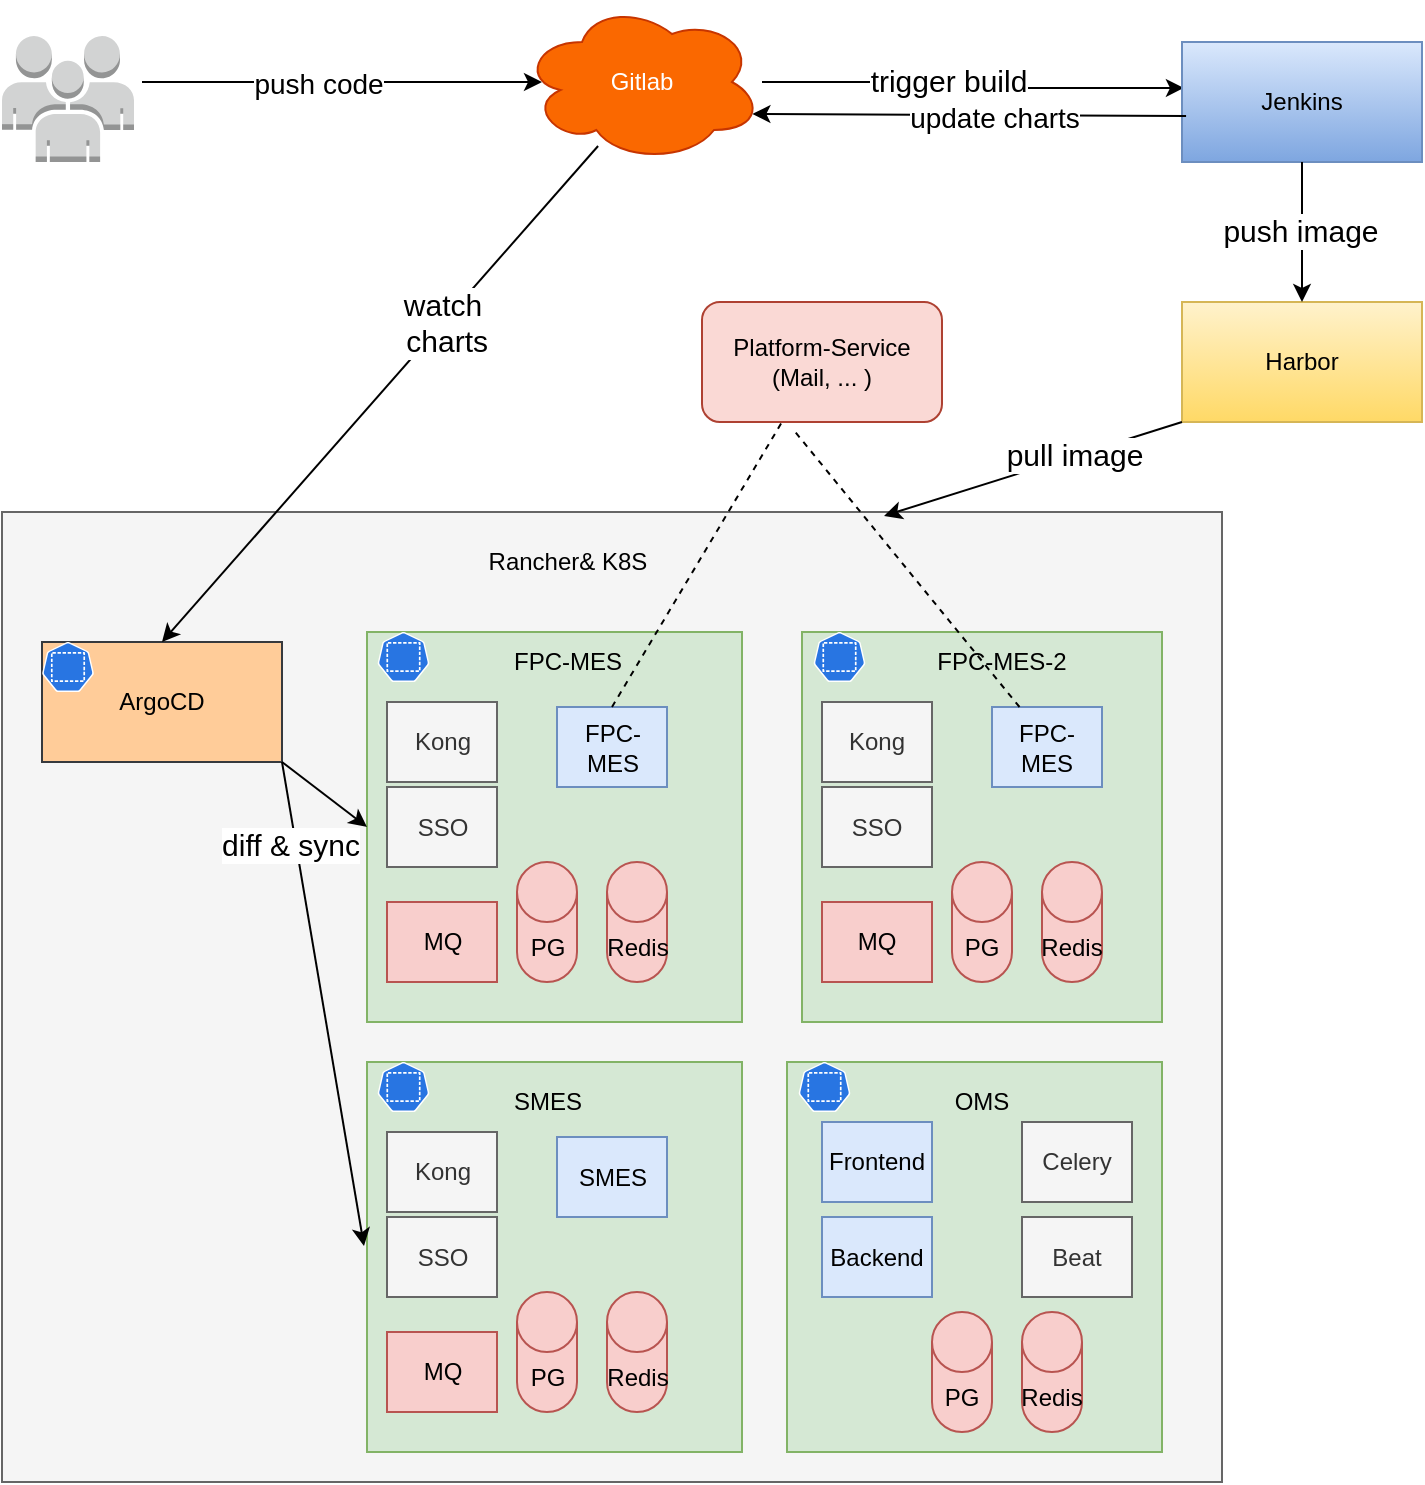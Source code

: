 <mxfile version="13.8.5" type="github">
  <diagram id="8HnISGoVaL02uWpOQnl4" name="Page-1">
    <mxGraphModel dx="1422" dy="759" grid="1" gridSize="10" guides="1" tooltips="1" connect="1" arrows="1" fold="1" page="1" pageScale="1" pageWidth="827" pageHeight="1169" math="0" shadow="0">
      <root>
        <mxCell id="0" />
        <mxCell id="1" parent="0" />
        <mxCell id="gGDSIBCd_86sw6YS736D-25" value="" style="edgeStyle=orthogonalEdgeStyle;rounded=0;orthogonalLoop=1;jettySize=auto;html=1;entryX=0.008;entryY=0.383;entryDx=0;entryDy=0;entryPerimeter=0;" edge="1" parent="1" source="gGDSIBCd_86sw6YS736D-1" target="gGDSIBCd_86sw6YS736D-8">
          <mxGeometry relative="1" as="geometry">
            <mxPoint x="670" y="160" as="targetPoint" />
          </mxGeometry>
        </mxCell>
        <mxCell id="gGDSIBCd_86sw6YS736D-60" value="trigger build" style="edgeLabel;html=1;align=center;verticalAlign=middle;resizable=0;points=[];fontSize=15;" vertex="1" connectable="0" parent="gGDSIBCd_86sw6YS736D-25">
          <mxGeometry x="-0.136" y="1" relative="1" as="geometry">
            <mxPoint as="offset" />
          </mxGeometry>
        </mxCell>
        <mxCell id="gGDSIBCd_86sw6YS736D-1" value="Gitlab" style="ellipse;shape=cloud;whiteSpace=wrap;html=1;fillColor=#fa6800;strokeColor=#C73500;fontColor=#ffffff;" vertex="1" parent="1">
          <mxGeometry x="330" y="120" width="120" height="80" as="geometry" />
        </mxCell>
        <mxCell id="gGDSIBCd_86sw6YS736D-23" style="edgeStyle=orthogonalEdgeStyle;rounded=0;orthogonalLoop=1;jettySize=auto;html=1;" edge="1" parent="1">
          <mxGeometry relative="1" as="geometry">
            <mxPoint x="140" y="160" as="sourcePoint" />
            <mxPoint x="340" y="160" as="targetPoint" />
          </mxGeometry>
        </mxCell>
        <mxCell id="gGDSIBCd_86sw6YS736D-59" value="&lt;font style=&quot;font-size: 14px&quot;&gt;push code&lt;/font&gt;" style="edgeLabel;html=1;align=center;verticalAlign=middle;resizable=0;points=[];" vertex="1" connectable="0" parent="gGDSIBCd_86sw6YS736D-23">
          <mxGeometry x="-0.122" y="-1" relative="1" as="geometry">
            <mxPoint as="offset" />
          </mxGeometry>
        </mxCell>
        <mxCell id="gGDSIBCd_86sw6YS736D-5" value="" style="rounded=0;whiteSpace=wrap;html=1;fillColor=#f5f5f5;strokeColor=#666666;fontColor=#333333;" vertex="1" parent="1">
          <mxGeometry x="70" y="375" width="610" height="485" as="geometry" />
        </mxCell>
        <mxCell id="gGDSIBCd_86sw6YS736D-6" value="Rancher&amp;amp; K8S" style="text;html=1;strokeColor=none;fillColor=none;align=center;verticalAlign=middle;whiteSpace=wrap;rounded=0;" vertex="1" parent="1">
          <mxGeometry x="302.5" y="390" width="100" height="20" as="geometry" />
        </mxCell>
        <mxCell id="gGDSIBCd_86sw6YS736D-7" value="ArgoCD" style="rounded=0;whiteSpace=wrap;html=1;fillColor=#ffcc99;strokeColor=#36393d;" vertex="1" parent="1">
          <mxGeometry x="90" y="440" width="120" height="60" as="geometry" />
        </mxCell>
        <mxCell id="gGDSIBCd_86sw6YS736D-8" value="Jenkins" style="rounded=0;whiteSpace=wrap;html=1;fillColor=#dae8fc;strokeColor=#6c8ebf;gradientColor=#7ea6e0;" vertex="1" parent="1">
          <mxGeometry x="660" y="140" width="120" height="60" as="geometry" />
        </mxCell>
        <mxCell id="gGDSIBCd_86sw6YS736D-10" value="" style="rounded=0;whiteSpace=wrap;html=1;fillColor=#d5e8d4;strokeColor=#82b366;" vertex="1" parent="1">
          <mxGeometry x="252.5" y="435" width="187.5" height="195" as="geometry" />
        </mxCell>
        <mxCell id="gGDSIBCd_86sw6YS736D-11" value="FPC-MES" style="text;html=1;strokeColor=none;fillColor=none;align=center;verticalAlign=middle;whiteSpace=wrap;rounded=0;" vertex="1" parent="1">
          <mxGeometry x="317.5" y="440" width="70" height="20" as="geometry" />
        </mxCell>
        <mxCell id="gGDSIBCd_86sw6YS736D-12" value="Kong" style="rounded=0;whiteSpace=wrap;html=1;fillColor=#f5f5f5;strokeColor=#666666;fontColor=#333333;" vertex="1" parent="1">
          <mxGeometry x="262.5" y="470" width="55" height="40" as="geometry" />
        </mxCell>
        <mxCell id="gGDSIBCd_86sw6YS736D-14" value="SSO" style="rounded=0;whiteSpace=wrap;html=1;fillColor=#f5f5f5;strokeColor=#666666;fontColor=#333333;" vertex="1" parent="1">
          <mxGeometry x="262.5" y="512.5" width="55" height="40" as="geometry" />
        </mxCell>
        <mxCell id="gGDSIBCd_86sw6YS736D-15" value="FPC-MES" style="rounded=0;whiteSpace=wrap;html=1;fillColor=#dae8fc;strokeColor=#6c8ebf;" vertex="1" parent="1">
          <mxGeometry x="347.5" y="472.5" width="55" height="40" as="geometry" />
        </mxCell>
        <mxCell id="gGDSIBCd_86sw6YS736D-18" value="PG" style="shape=cylinder3;whiteSpace=wrap;html=1;boundedLbl=1;backgroundOutline=1;size=15;fillColor=#f8cecc;strokeColor=#b85450;" vertex="1" parent="1">
          <mxGeometry x="327.5" y="550" width="30" height="60" as="geometry" />
        </mxCell>
        <mxCell id="gGDSIBCd_86sw6YS736D-19" value="Redis" style="shape=cylinder3;whiteSpace=wrap;html=1;boundedLbl=1;backgroundOutline=1;size=15;fillColor=#f8cecc;strokeColor=#b85450;" vertex="1" parent="1">
          <mxGeometry x="372.5" y="550" width="30" height="60" as="geometry" />
        </mxCell>
        <mxCell id="gGDSIBCd_86sw6YS736D-21" value="MQ" style="rounded=0;whiteSpace=wrap;html=1;fillColor=#f8cecc;strokeColor=#b85450;" vertex="1" parent="1">
          <mxGeometry x="262.5" y="570" width="55" height="40" as="geometry" />
        </mxCell>
        <mxCell id="gGDSIBCd_86sw6YS736D-22" value="&lt;div&gt;Platform-Service&lt;/div&gt;&lt;div&gt;(Mail, ... )&lt;br&gt;&lt;/div&gt;" style="rounded=1;whiteSpace=wrap;html=1;fillColor=#fad9d5;strokeColor=#ae4132;" vertex="1" parent="1">
          <mxGeometry x="420" y="270" width="120" height="60" as="geometry" />
        </mxCell>
        <mxCell id="gGDSIBCd_86sw6YS736D-26" value="" style="rounded=0;whiteSpace=wrap;html=1;fillColor=#d5e8d4;strokeColor=#82b366;" vertex="1" parent="1">
          <mxGeometry x="470" y="435" width="180" height="195" as="geometry" />
        </mxCell>
        <mxCell id="gGDSIBCd_86sw6YS736D-27" value="Kong" style="rounded=0;whiteSpace=wrap;html=1;fillColor=#f5f5f5;strokeColor=#666666;fontColor=#333333;" vertex="1" parent="1">
          <mxGeometry x="480" y="470" width="55" height="40" as="geometry" />
        </mxCell>
        <mxCell id="gGDSIBCd_86sw6YS736D-28" value="SSO" style="rounded=0;whiteSpace=wrap;html=1;fillColor=#f5f5f5;strokeColor=#666666;fontColor=#333333;" vertex="1" parent="1">
          <mxGeometry x="480" y="512.5" width="55" height="40" as="geometry" />
        </mxCell>
        <mxCell id="gGDSIBCd_86sw6YS736D-29" value="FPC-MES" style="rounded=0;whiteSpace=wrap;html=1;fillColor=#dae8fc;strokeColor=#6c8ebf;" vertex="1" parent="1">
          <mxGeometry x="565" y="472.5" width="55" height="40" as="geometry" />
        </mxCell>
        <mxCell id="gGDSIBCd_86sw6YS736D-30" value="PG" style="shape=cylinder3;whiteSpace=wrap;html=1;boundedLbl=1;backgroundOutline=1;size=15;fillColor=#f8cecc;strokeColor=#b85450;" vertex="1" parent="1">
          <mxGeometry x="545" y="550" width="30" height="60" as="geometry" />
        </mxCell>
        <mxCell id="gGDSIBCd_86sw6YS736D-31" value="Redis" style="shape=cylinder3;whiteSpace=wrap;html=1;boundedLbl=1;backgroundOutline=1;size=15;fillColor=#f8cecc;strokeColor=#b85450;" vertex="1" parent="1">
          <mxGeometry x="590" y="550" width="30" height="60" as="geometry" />
        </mxCell>
        <mxCell id="gGDSIBCd_86sw6YS736D-32" value="MQ" style="rounded=0;whiteSpace=wrap;html=1;fillColor=#f8cecc;strokeColor=#b85450;" vertex="1" parent="1">
          <mxGeometry x="480" y="570" width="55" height="40" as="geometry" />
        </mxCell>
        <mxCell id="gGDSIBCd_86sw6YS736D-33" value="FPC-MES-2" style="text;html=1;strokeColor=none;fillColor=none;align=center;verticalAlign=middle;whiteSpace=wrap;rounded=0;" vertex="1" parent="1">
          <mxGeometry x="535" y="440" width="70" height="20" as="geometry" />
        </mxCell>
        <mxCell id="gGDSIBCd_86sw6YS736D-34" value="" style="rounded=0;whiteSpace=wrap;html=1;fillColor=#d5e8d4;strokeColor=#82b366;" vertex="1" parent="1">
          <mxGeometry x="252.5" y="650" width="187.5" height="195" as="geometry" />
        </mxCell>
        <mxCell id="gGDSIBCd_86sw6YS736D-35" value="Kong" style="rounded=0;whiteSpace=wrap;html=1;fillColor=#f5f5f5;strokeColor=#666666;fontColor=#333333;" vertex="1" parent="1">
          <mxGeometry x="262.5" y="685" width="55" height="40" as="geometry" />
        </mxCell>
        <mxCell id="gGDSIBCd_86sw6YS736D-36" value="SSO" style="rounded=0;whiteSpace=wrap;html=1;fillColor=#f5f5f5;strokeColor=#666666;fontColor=#333333;" vertex="1" parent="1">
          <mxGeometry x="262.5" y="727.5" width="55" height="40" as="geometry" />
        </mxCell>
        <mxCell id="gGDSIBCd_86sw6YS736D-37" value="SMES" style="rounded=0;whiteSpace=wrap;html=1;fillColor=#dae8fc;strokeColor=#6c8ebf;" vertex="1" parent="1">
          <mxGeometry x="347.5" y="687.5" width="55" height="40" as="geometry" />
        </mxCell>
        <mxCell id="gGDSIBCd_86sw6YS736D-38" value="PG" style="shape=cylinder3;whiteSpace=wrap;html=1;boundedLbl=1;backgroundOutline=1;size=15;fillColor=#f8cecc;strokeColor=#b85450;" vertex="1" parent="1">
          <mxGeometry x="327.5" y="765" width="30" height="60" as="geometry" />
        </mxCell>
        <mxCell id="gGDSIBCd_86sw6YS736D-39" value="Redis" style="shape=cylinder3;whiteSpace=wrap;html=1;boundedLbl=1;backgroundOutline=1;size=15;fillColor=#f8cecc;strokeColor=#b85450;" vertex="1" parent="1">
          <mxGeometry x="372.5" y="765" width="30" height="60" as="geometry" />
        </mxCell>
        <mxCell id="gGDSIBCd_86sw6YS736D-40" value="MQ" style="rounded=0;whiteSpace=wrap;html=1;fillColor=#f8cecc;strokeColor=#b85450;" vertex="1" parent="1">
          <mxGeometry x="262.5" y="785" width="55" height="40" as="geometry" />
        </mxCell>
        <mxCell id="gGDSIBCd_86sw6YS736D-41" value="SMES" style="text;html=1;strokeColor=none;fillColor=none;align=center;verticalAlign=middle;whiteSpace=wrap;rounded=0;" vertex="1" parent="1">
          <mxGeometry x="322.5" y="660" width="40" height="20" as="geometry" />
        </mxCell>
        <mxCell id="gGDSIBCd_86sw6YS736D-42" value="" style="rounded=0;whiteSpace=wrap;html=1;fillColor=#d5e8d4;strokeColor=#82b366;" vertex="1" parent="1">
          <mxGeometry x="462.5" y="650" width="187.5" height="195" as="geometry" />
        </mxCell>
        <mxCell id="gGDSIBCd_86sw6YS736D-43" value="OMS" style="text;html=1;strokeColor=none;fillColor=none;align=center;verticalAlign=middle;whiteSpace=wrap;rounded=0;" vertex="1" parent="1">
          <mxGeometry x="540" y="660" width="40" height="20" as="geometry" />
        </mxCell>
        <mxCell id="gGDSIBCd_86sw6YS736D-48" value="Harbor" style="rounded=0;whiteSpace=wrap;html=1;gradientColor=#ffd966;fillColor=#fff2cc;strokeColor=#d6b656;" vertex="1" parent="1">
          <mxGeometry x="660" y="270" width="120" height="60" as="geometry" />
        </mxCell>
        <mxCell id="gGDSIBCd_86sw6YS736D-49" value="" style="endArrow=classic;html=1;exitX=0.317;exitY=0.9;exitDx=0;exitDy=0;exitPerimeter=0;" edge="1" parent="1" source="gGDSIBCd_86sw6YS736D-1">
          <mxGeometry width="50" height="50" relative="1" as="geometry">
            <mxPoint x="330" y="300" as="sourcePoint" />
            <mxPoint x="150" y="440" as="targetPoint" />
          </mxGeometry>
        </mxCell>
        <mxCell id="gGDSIBCd_86sw6YS736D-58" value="&lt;div style=&quot;font-size: 15px;&quot;&gt;watch&lt;/div&gt;&amp;nbsp;charts" style="edgeLabel;html=1;align=center;verticalAlign=middle;resizable=0;points=[];fontSize=15;" vertex="1" connectable="0" parent="gGDSIBCd_86sw6YS736D-49">
          <mxGeometry x="-0.201" y="3" relative="1" as="geometry">
            <mxPoint x="6.86" y="-13.11" as="offset" />
          </mxGeometry>
        </mxCell>
        <mxCell id="gGDSIBCd_86sw6YS736D-55" value="" style="endArrow=classic;html=1;exitX=1;exitY=1;exitDx=0;exitDy=0;entryX=0;entryY=0.5;entryDx=0;entryDy=0;" edge="1" parent="1" source="gGDSIBCd_86sw6YS736D-7" target="gGDSIBCd_86sw6YS736D-10">
          <mxGeometry width="50" height="50" relative="1" as="geometry">
            <mxPoint x="210" y="510" as="sourcePoint" />
            <mxPoint x="260" y="460" as="targetPoint" />
          </mxGeometry>
        </mxCell>
        <mxCell id="gGDSIBCd_86sw6YS736D-56" value="" style="endArrow=classic;html=1;entryX=-0.008;entryY=0.472;entryDx=0;entryDy=0;entryPerimeter=0;" edge="1" parent="1" target="gGDSIBCd_86sw6YS736D-34">
          <mxGeometry width="50" height="50" relative="1" as="geometry">
            <mxPoint x="210" y="500" as="sourcePoint" />
            <mxPoint x="250" y="560" as="targetPoint" />
          </mxGeometry>
        </mxCell>
        <mxCell id="gGDSIBCd_86sw6YS736D-94" value="diff &amp;amp; sync" style="edgeLabel;html=1;align=center;verticalAlign=middle;resizable=0;points=[];fontSize=15;" vertex="1" connectable="0" parent="gGDSIBCd_86sw6YS736D-56">
          <mxGeometry x="-0.81" relative="1" as="geometry">
            <mxPoint y="17.32" as="offset" />
          </mxGeometry>
        </mxCell>
        <mxCell id="gGDSIBCd_86sw6YS736D-61" value="" style="endArrow=classic;html=1;exitX=0.5;exitY=1;exitDx=0;exitDy=0;entryX=0.5;entryY=0;entryDx=0;entryDy=0;" edge="1" parent="1" source="gGDSIBCd_86sw6YS736D-8" target="gGDSIBCd_86sw6YS736D-48">
          <mxGeometry width="50" height="50" relative="1" as="geometry">
            <mxPoint x="700" y="270" as="sourcePoint" />
            <mxPoint x="750" y="220" as="targetPoint" />
          </mxGeometry>
        </mxCell>
        <mxCell id="gGDSIBCd_86sw6YS736D-62" value="&lt;div style=&quot;font-size: 15px;&quot;&gt;push image&lt;/div&gt;" style="edgeLabel;html=1;align=center;verticalAlign=middle;resizable=0;points=[];fontSize=15;" vertex="1" connectable="0" parent="gGDSIBCd_86sw6YS736D-61">
          <mxGeometry x="0.302" y="-2" relative="1" as="geometry">
            <mxPoint x="0.93" y="-11.89" as="offset" />
          </mxGeometry>
        </mxCell>
        <mxCell id="gGDSIBCd_86sw6YS736D-64" value="" style="endArrow=classic;html=1;entryX=0.96;entryY=0.7;entryDx=0;entryDy=0;entryPerimeter=0;exitX=0.017;exitY=0.617;exitDx=0;exitDy=0;exitPerimeter=0;" edge="1" parent="1" source="gGDSIBCd_86sw6YS736D-8" target="gGDSIBCd_86sw6YS736D-1">
          <mxGeometry width="50" height="50" relative="1" as="geometry">
            <mxPoint x="510" y="270" as="sourcePoint" />
            <mxPoint x="560" y="220" as="targetPoint" />
          </mxGeometry>
        </mxCell>
        <mxCell id="gGDSIBCd_86sw6YS736D-65" value="update charts" style="edgeLabel;html=1;align=center;verticalAlign=middle;resizable=0;points=[];fontSize=14;" vertex="1" connectable="0" parent="gGDSIBCd_86sw6YS736D-64">
          <mxGeometry x="-0.11" y="1" relative="1" as="geometry">
            <mxPoint as="offset" />
          </mxGeometry>
        </mxCell>
        <mxCell id="gGDSIBCd_86sw6YS736D-66" value="PG" style="shape=cylinder3;whiteSpace=wrap;html=1;boundedLbl=1;backgroundOutline=1;size=15;fillColor=#f8cecc;strokeColor=#b85450;" vertex="1" parent="1">
          <mxGeometry x="535" y="775" width="30" height="60" as="geometry" />
        </mxCell>
        <mxCell id="gGDSIBCd_86sw6YS736D-67" value="Redis" style="shape=cylinder3;whiteSpace=wrap;html=1;boundedLbl=1;backgroundOutline=1;size=15;fillColor=#f8cecc;strokeColor=#b85450;" vertex="1" parent="1">
          <mxGeometry x="580" y="775" width="30" height="60" as="geometry" />
        </mxCell>
        <mxCell id="gGDSIBCd_86sw6YS736D-68" value="Frontend" style="rounded=0;whiteSpace=wrap;html=1;fillColor=#dae8fc;strokeColor=#6c8ebf;" vertex="1" parent="1">
          <mxGeometry x="480" y="680" width="55" height="40" as="geometry" />
        </mxCell>
        <mxCell id="gGDSIBCd_86sw6YS736D-69" value="Backend" style="rounded=0;whiteSpace=wrap;html=1;fillColor=#dae8fc;strokeColor=#6c8ebf;" vertex="1" parent="1">
          <mxGeometry x="480" y="727.5" width="55" height="40" as="geometry" />
        </mxCell>
        <mxCell id="gGDSIBCd_86sw6YS736D-70" value="Celery" style="rounded=0;whiteSpace=wrap;html=1;fillColor=#f5f5f5;strokeColor=#666666;fontColor=#333333;" vertex="1" parent="1">
          <mxGeometry x="580" y="680" width="55" height="40" as="geometry" />
        </mxCell>
        <mxCell id="gGDSIBCd_86sw6YS736D-71" value="Beat" style="rounded=0;whiteSpace=wrap;html=1;fillColor=#f5f5f5;strokeColor=#666666;fontColor=#333333;" vertex="1" parent="1">
          <mxGeometry x="580" y="727.5" width="55" height="40" as="geometry" />
        </mxCell>
        <mxCell id="gGDSIBCd_86sw6YS736D-73" value="" style="endArrow=classic;html=1;fontSize=15;exitX=0;exitY=1;exitDx=0;exitDy=0;entryX=0.723;entryY=0.004;entryDx=0;entryDy=0;entryPerimeter=0;" edge="1" parent="1" source="gGDSIBCd_86sw6YS736D-48" target="gGDSIBCd_86sw6YS736D-5">
          <mxGeometry width="50" height="50" relative="1" as="geometry">
            <mxPoint x="720" y="440" as="sourcePoint" />
            <mxPoint x="770" y="390" as="targetPoint" />
          </mxGeometry>
        </mxCell>
        <mxCell id="gGDSIBCd_86sw6YS736D-74" value="pull image" style="edgeLabel;html=1;align=center;verticalAlign=middle;resizable=0;points=[];fontSize=15;" vertex="1" connectable="0" parent="gGDSIBCd_86sw6YS736D-73">
          <mxGeometry x="-0.352" y="1" relative="1" as="geometry">
            <mxPoint x="-6.66" as="offset" />
          </mxGeometry>
        </mxCell>
        <mxCell id="gGDSIBCd_86sw6YS736D-75" value="" style="endArrow=none;dashed=1;html=1;fontSize=15;exitX=0.5;exitY=0;exitDx=0;exitDy=0;" edge="1" parent="1" source="gGDSIBCd_86sw6YS736D-15">
          <mxGeometry width="50" height="50" relative="1" as="geometry">
            <mxPoint x="410" y="380" as="sourcePoint" />
            <mxPoint x="460" y="330" as="targetPoint" />
          </mxGeometry>
        </mxCell>
        <mxCell id="gGDSIBCd_86sw6YS736D-76" value="" style="endArrow=none;dashed=1;html=1;fontSize=15;entryX=0.375;entryY=1.05;entryDx=0;entryDy=0;entryPerimeter=0;exitX=0.25;exitY=0;exitDx=0;exitDy=0;" edge="1" parent="1" source="gGDSIBCd_86sw6YS736D-29" target="gGDSIBCd_86sw6YS736D-22">
          <mxGeometry width="50" height="50" relative="1" as="geometry">
            <mxPoint x="450" y="460" as="sourcePoint" />
            <mxPoint x="500" y="410" as="targetPoint" />
          </mxGeometry>
        </mxCell>
        <mxCell id="gGDSIBCd_86sw6YS736D-77" value="" style="outlineConnect=0;dashed=0;verticalLabelPosition=bottom;verticalAlign=top;align=center;html=1;shape=mxgraph.aws3.users;fillColor=#D2D3D3;gradientColor=none;fontSize=15;" vertex="1" parent="1">
          <mxGeometry x="70" y="137" width="66" height="63" as="geometry" />
        </mxCell>
        <mxCell id="gGDSIBCd_86sw6YS736D-88" value="" style="html=1;dashed=0;whitespace=wrap;fillColor=#2875E2;strokeColor=#ffffff;points=[[0.005,0.63,0],[0.1,0.2,0],[0.9,0.2,0],[0.5,0,0],[0.995,0.63,0],[0.72,0.99,0],[0.5,1,0],[0.28,0.99,0]];shape=mxgraph.kubernetes.icon;prIcon=ns;fontSize=15;" vertex="1" parent="1">
          <mxGeometry x="252" y="435" width="37.5" height="25" as="geometry" />
        </mxCell>
        <mxCell id="gGDSIBCd_86sw6YS736D-90" value="" style="html=1;dashed=0;whitespace=wrap;fillColor=#2875E2;strokeColor=#ffffff;points=[[0.005,0.63,0],[0.1,0.2,0],[0.9,0.2,0],[0.5,0,0],[0.995,0.63,0],[0.72,0.99,0],[0.5,1,0],[0.28,0.99,0]];shape=mxgraph.kubernetes.icon;prIcon=ns;fontSize=15;" vertex="1" parent="1">
          <mxGeometry x="84.25" y="440" width="37.5" height="25" as="geometry" />
        </mxCell>
        <mxCell id="gGDSIBCd_86sw6YS736D-91" value="" style="html=1;dashed=0;whitespace=wrap;fillColor=#2875E2;strokeColor=#ffffff;points=[[0.005,0.63,0],[0.1,0.2,0],[0.9,0.2,0],[0.5,0,0],[0.995,0.63,0],[0.72,0.99,0],[0.5,1,0],[0.28,0.99,0]];shape=mxgraph.kubernetes.icon;prIcon=ns;fontSize=15;" vertex="1" parent="1">
          <mxGeometry x="470" y="435" width="37.5" height="25" as="geometry" />
        </mxCell>
        <mxCell id="gGDSIBCd_86sw6YS736D-92" value="" style="html=1;dashed=0;whitespace=wrap;fillColor=#2875E2;strokeColor=#ffffff;points=[[0.005,0.63,0],[0.1,0.2,0],[0.9,0.2,0],[0.5,0,0],[0.995,0.63,0],[0.72,0.99,0],[0.5,1,0],[0.28,0.99,0]];shape=mxgraph.kubernetes.icon;prIcon=ns;fontSize=15;" vertex="1" parent="1">
          <mxGeometry x="252" y="650" width="37.5" height="25" as="geometry" />
        </mxCell>
        <mxCell id="gGDSIBCd_86sw6YS736D-93" value="" style="html=1;dashed=0;whitespace=wrap;fillColor=#2875E2;strokeColor=#ffffff;points=[[0.005,0.63,0],[0.1,0.2,0],[0.9,0.2,0],[0.5,0,0],[0.995,0.63,0],[0.72,0.99,0],[0.5,1,0],[0.28,0.99,0]];shape=mxgraph.kubernetes.icon;prIcon=ns;fontSize=15;" vertex="1" parent="1">
          <mxGeometry x="462.5" y="650" width="37.5" height="25" as="geometry" />
        </mxCell>
      </root>
    </mxGraphModel>
  </diagram>
</mxfile>
